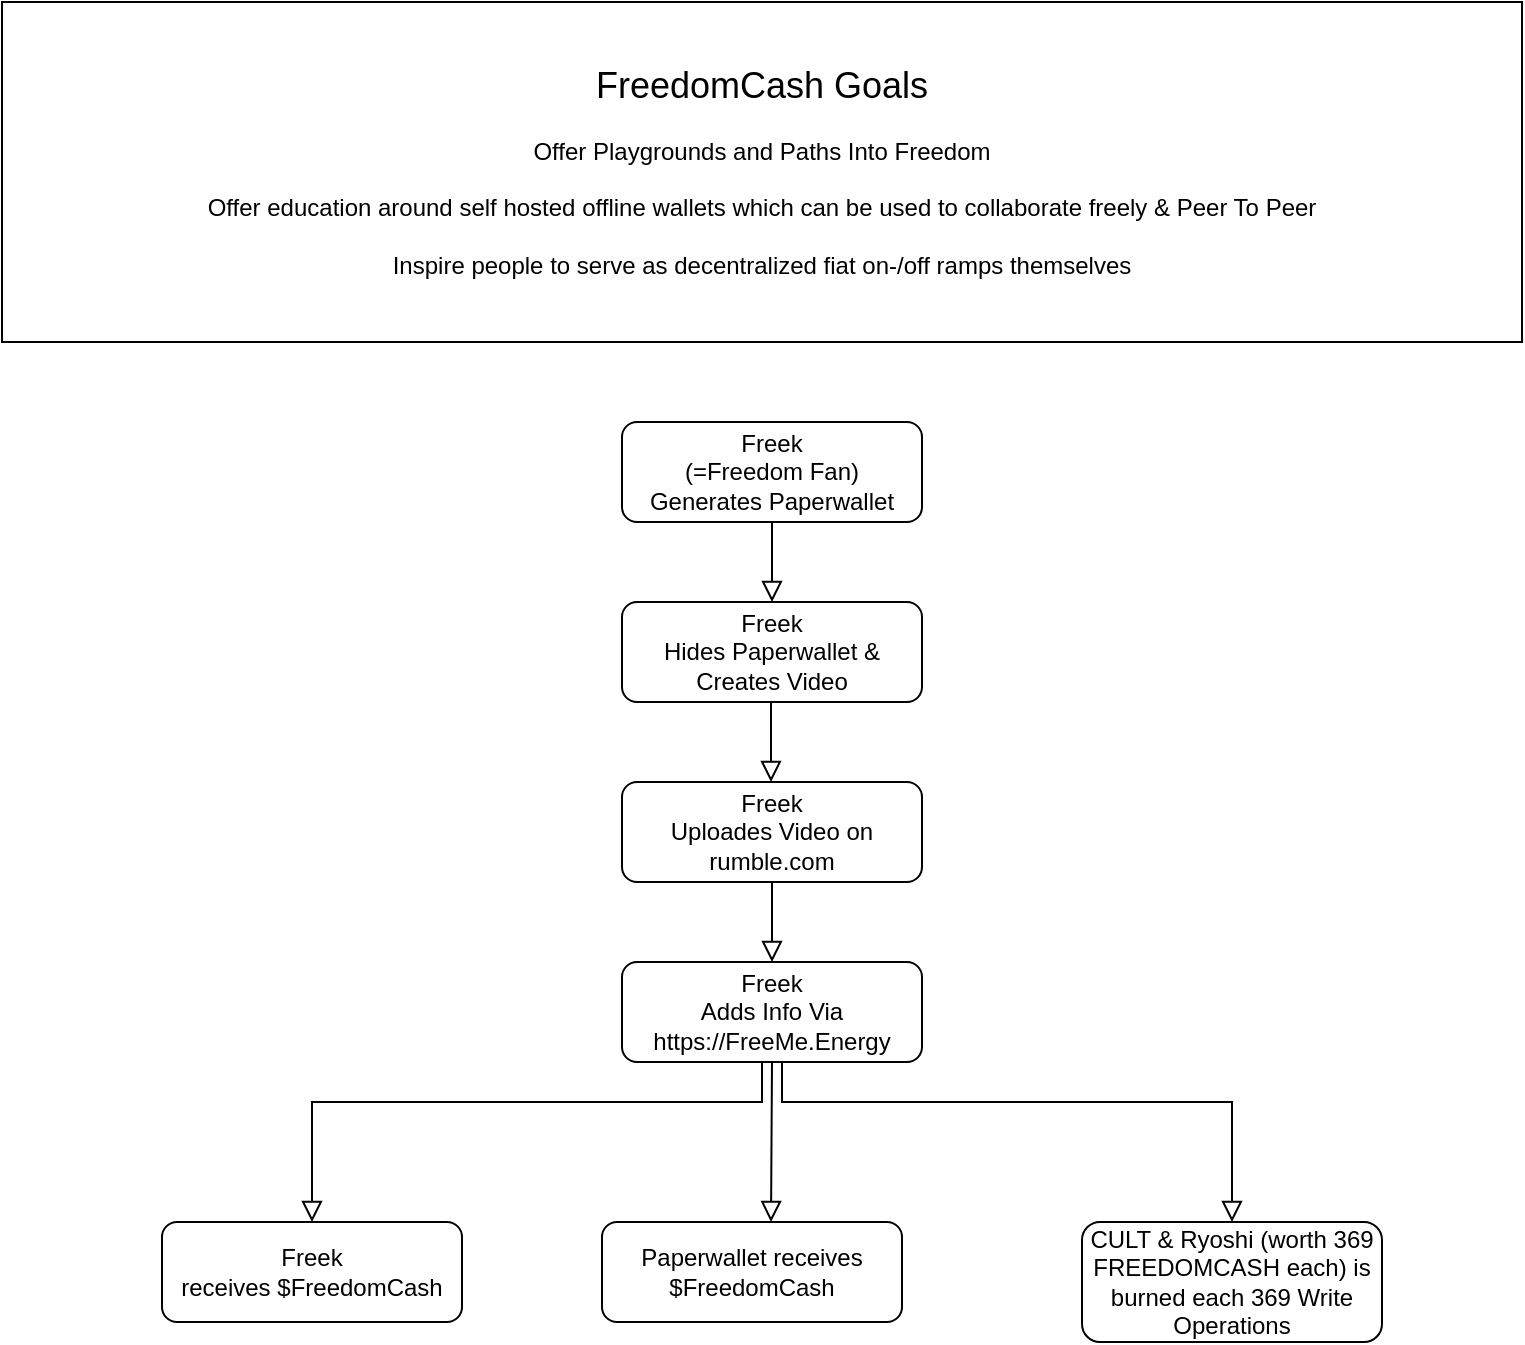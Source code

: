 <mxfile version="22.1.3" type="device">
  <diagram id="C5RBs43oDa-KdzZeNtuy" name="Page-1">
    <mxGraphModel dx="1306" dy="840" grid="1" gridSize="10" guides="1" tooltips="1" connect="1" arrows="1" fold="1" page="1" pageScale="1" pageWidth="827" pageHeight="1169" math="0" shadow="0">
      <root>
        <mxCell id="WIyWlLk6GJQsqaUBKTNV-0" />
        <mxCell id="WIyWlLk6GJQsqaUBKTNV-1" parent="WIyWlLk6GJQsqaUBKTNV-0" />
        <mxCell id="WIyWlLk6GJQsqaUBKTNV-2" value="" style="rounded=0;html=1;jettySize=auto;orthogonalLoop=1;fontSize=11;endArrow=block;endFill=0;endSize=8;strokeWidth=1;shadow=0;labelBackgroundColor=none;edgeStyle=orthogonalEdgeStyle;entryX=0.5;entryY=0;entryDx=0;entryDy=0;" parent="WIyWlLk6GJQsqaUBKTNV-1" source="WIyWlLk6GJQsqaUBKTNV-3" target="U-LectiogdgYDqiN2JOS-0" edge="1">
          <mxGeometry relative="1" as="geometry">
            <mxPoint x="410" y="480" as="targetPoint" />
          </mxGeometry>
        </mxCell>
        <mxCell id="WIyWlLk6GJQsqaUBKTNV-3" value="Freek &lt;br&gt;(=Freedom Fan)&lt;br&gt;Generates Paperwallet" style="rounded=1;whiteSpace=wrap;html=1;fontSize=12;glass=0;strokeWidth=1;shadow=0;" parent="WIyWlLk6GJQsqaUBKTNV-1" vertex="1">
          <mxGeometry x="350" y="390" width="150" height="50" as="geometry" />
        </mxCell>
        <mxCell id="U-LectiogdgYDqiN2JOS-0" value="Freek&lt;br&gt;Hides Paperwallet &amp;amp; Creates Video" style="rounded=1;whiteSpace=wrap;html=1;fontSize=12;glass=0;strokeWidth=1;shadow=0;" parent="WIyWlLk6GJQsqaUBKTNV-1" vertex="1">
          <mxGeometry x="350" y="480" width="150" height="50" as="geometry" />
        </mxCell>
        <mxCell id="U-LectiogdgYDqiN2JOS-1" value="" style="rounded=0;html=1;jettySize=auto;orthogonalLoop=1;fontSize=11;endArrow=block;endFill=0;endSize=8;strokeWidth=1;shadow=0;labelBackgroundColor=none;edgeStyle=orthogonalEdgeStyle;entryX=0.5;entryY=0;entryDx=0;entryDy=0;" parent="WIyWlLk6GJQsqaUBKTNV-1" source="U-LectiogdgYDqiN2JOS-2" target="U-LectiogdgYDqiN2JOS-3" edge="1">
          <mxGeometry relative="1" as="geometry">
            <mxPoint x="410" y="660" as="targetPoint" />
          </mxGeometry>
        </mxCell>
        <mxCell id="U-LectiogdgYDqiN2JOS-2" value="Freek &lt;br&gt;Uploades Video on rumble.com" style="rounded=1;whiteSpace=wrap;html=1;fontSize=12;glass=0;strokeWidth=1;shadow=0;" parent="WIyWlLk6GJQsqaUBKTNV-1" vertex="1">
          <mxGeometry x="350" y="570" width="150" height="50" as="geometry" />
        </mxCell>
        <mxCell id="U-LectiogdgYDqiN2JOS-3" value="Freek &lt;br&gt;Adds Info Via https://FreeMe.Energy" style="rounded=1;whiteSpace=wrap;html=1;fontSize=12;glass=0;strokeWidth=1;shadow=0;" parent="WIyWlLk6GJQsqaUBKTNV-1" vertex="1">
          <mxGeometry x="350" y="660" width="150" height="50" as="geometry" />
        </mxCell>
        <mxCell id="U-LectiogdgYDqiN2JOS-4" value="" style="rounded=0;html=1;jettySize=auto;orthogonalLoop=1;fontSize=11;endArrow=block;endFill=0;endSize=8;strokeWidth=1;shadow=0;labelBackgroundColor=none;edgeStyle=orthogonalEdgeStyle;entryX=0.5;entryY=0;entryDx=0;entryDy=0;" parent="WIyWlLk6GJQsqaUBKTNV-1" edge="1">
          <mxGeometry relative="1" as="geometry">
            <mxPoint x="424.5" y="530" as="sourcePoint" />
            <mxPoint x="424.5" y="570" as="targetPoint" />
            <Array as="points">
              <mxPoint x="424.5" y="540" />
              <mxPoint x="424.5" y="540" />
            </Array>
          </mxGeometry>
        </mxCell>
        <mxCell id="U-LectiogdgYDqiN2JOS-5" value="" style="rounded=0;html=1;jettySize=auto;orthogonalLoop=1;fontSize=11;endArrow=block;endFill=0;endSize=8;strokeWidth=1;shadow=0;labelBackgroundColor=none;edgeStyle=orthogonalEdgeStyle;entryX=0.5;entryY=0;entryDx=0;entryDy=0;" parent="WIyWlLk6GJQsqaUBKTNV-1" target="U-LectiogdgYDqiN2JOS-6" edge="1">
          <mxGeometry relative="1" as="geometry">
            <mxPoint x="425" y="750" as="targetPoint" />
            <mxPoint x="424.5" y="710" as="sourcePoint" />
            <Array as="points">
              <mxPoint x="420" y="710" />
              <mxPoint x="420" y="730" />
              <mxPoint x="195" y="730" />
            </Array>
          </mxGeometry>
        </mxCell>
        <mxCell id="U-LectiogdgYDqiN2JOS-6" value="Freek &lt;br&gt;receives $FreedomCash" style="rounded=1;whiteSpace=wrap;html=1;fontSize=12;glass=0;strokeWidth=1;shadow=0;" parent="WIyWlLk6GJQsqaUBKTNV-1" vertex="1">
          <mxGeometry x="120" y="790" width="150" height="50" as="geometry" />
        </mxCell>
        <mxCell id="U-LectiogdgYDqiN2JOS-7" value="Paperwallet receives $FreedomCash" style="rounded=1;whiteSpace=wrap;html=1;fontSize=12;glass=0;strokeWidth=1;shadow=0;" parent="WIyWlLk6GJQsqaUBKTNV-1" vertex="1">
          <mxGeometry x="340" y="790" width="150" height="50" as="geometry" />
        </mxCell>
        <mxCell id="U-LectiogdgYDqiN2JOS-9" value="" style="rounded=0;html=1;jettySize=auto;orthogonalLoop=1;fontSize=11;endArrow=block;endFill=0;endSize=8;strokeWidth=1;shadow=0;labelBackgroundColor=none;edgeStyle=orthogonalEdgeStyle;entryX=0.5;entryY=0;entryDx=0;entryDy=0;exitX=0.5;exitY=1;exitDx=0;exitDy=0;" parent="WIyWlLk6GJQsqaUBKTNV-1" source="U-LectiogdgYDqiN2JOS-3" edge="1">
          <mxGeometry relative="1" as="geometry">
            <mxPoint x="424.5" y="790" as="targetPoint" />
            <mxPoint x="424.5" y="750" as="sourcePoint" />
          </mxGeometry>
        </mxCell>
        <mxCell id="U-LectiogdgYDqiN2JOS-10" value="CULT &amp;amp; Ryoshi (worth 369 FREEDOMCASH each) is burned each 369 Write Operations" style="rounded=1;whiteSpace=wrap;html=1;fontSize=12;glass=0;strokeWidth=1;shadow=0;" parent="WIyWlLk6GJQsqaUBKTNV-1" vertex="1">
          <mxGeometry x="580" y="790" width="150" height="60" as="geometry" />
        </mxCell>
        <mxCell id="U-LectiogdgYDqiN2JOS-11" value="" style="rounded=0;html=1;jettySize=auto;orthogonalLoop=1;fontSize=11;endArrow=block;endFill=0;endSize=8;strokeWidth=1;shadow=0;labelBackgroundColor=none;edgeStyle=orthogonalEdgeStyle;entryX=0.5;entryY=0;entryDx=0;entryDy=0;" parent="WIyWlLk6GJQsqaUBKTNV-1" target="U-LectiogdgYDqiN2JOS-10" edge="1">
          <mxGeometry relative="1" as="geometry">
            <mxPoint x="205" y="800" as="targetPoint" />
            <mxPoint x="430" y="710" as="sourcePoint" />
            <Array as="points">
              <mxPoint x="430" y="730" />
              <mxPoint x="655" y="730" />
            </Array>
          </mxGeometry>
        </mxCell>
        <mxCell id="U-LectiogdgYDqiN2JOS-13" value="&lt;font style=&quot;font-size: 18px;&quot;&gt;FreedomCash Goals&lt;br&gt;&lt;/font&gt;&lt;br&gt;Offer Playgrounds and Paths Into Freedom&lt;br&gt;&lt;br&gt;Offer education around self hosted offline wallets which can be used to collaborate freely &amp;amp; Peer To Peer&lt;br&gt;&lt;br&gt;Inspire people to serve as decentralized fiat on-/off ramps themselves" style="rounded=0;whiteSpace=wrap;html=1;" parent="WIyWlLk6GJQsqaUBKTNV-1" vertex="1">
          <mxGeometry x="40" y="180" width="760" height="170" as="geometry" />
        </mxCell>
      </root>
    </mxGraphModel>
  </diagram>
</mxfile>

